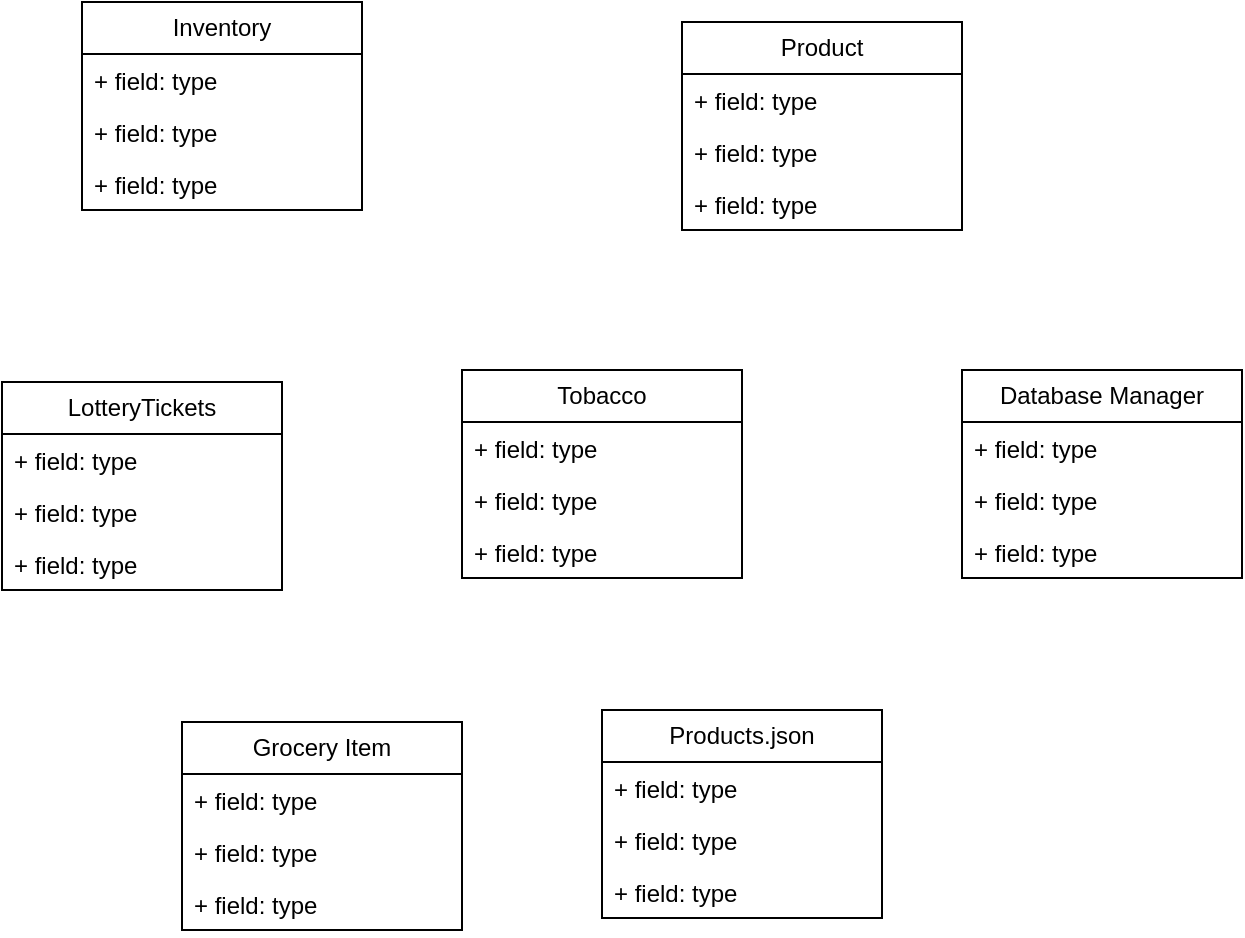 <mxfile version="26.2.14">
  <diagram name="Page-1" id="XP5wi-Z1ziAdDEs-CprB">
    <mxGraphModel dx="874" dy="574" grid="1" gridSize="10" guides="1" tooltips="1" connect="1" arrows="1" fold="1" page="1" pageScale="1" pageWidth="850" pageHeight="1100" math="0" shadow="0">
      <root>
        <mxCell id="0" />
        <mxCell id="1" parent="0" />
        <mxCell id="9lF0l-CxX9DdGzwPmQOx-1" value="Inventory" style="swimlane;fontStyle=0;childLayout=stackLayout;horizontal=1;startSize=26;fillColor=none;horizontalStack=0;resizeParent=1;resizeParentMax=0;resizeLast=0;collapsible=1;marginBottom=0;whiteSpace=wrap;html=1;" vertex="1" parent="1">
          <mxGeometry x="140" y="80" width="140" height="104" as="geometry" />
        </mxCell>
        <mxCell id="9lF0l-CxX9DdGzwPmQOx-2" value="+ field: type" style="text;strokeColor=none;fillColor=none;align=left;verticalAlign=top;spacingLeft=4;spacingRight=4;overflow=hidden;rotatable=0;points=[[0,0.5],[1,0.5]];portConstraint=eastwest;whiteSpace=wrap;html=1;" vertex="1" parent="9lF0l-CxX9DdGzwPmQOx-1">
          <mxGeometry y="26" width="140" height="26" as="geometry" />
        </mxCell>
        <mxCell id="9lF0l-CxX9DdGzwPmQOx-3" value="+ field: type" style="text;strokeColor=none;fillColor=none;align=left;verticalAlign=top;spacingLeft=4;spacingRight=4;overflow=hidden;rotatable=0;points=[[0,0.5],[1,0.5]];portConstraint=eastwest;whiteSpace=wrap;html=1;" vertex="1" parent="9lF0l-CxX9DdGzwPmQOx-1">
          <mxGeometry y="52" width="140" height="26" as="geometry" />
        </mxCell>
        <mxCell id="9lF0l-CxX9DdGzwPmQOx-4" value="+ field: type" style="text;strokeColor=none;fillColor=none;align=left;verticalAlign=top;spacingLeft=4;spacingRight=4;overflow=hidden;rotatable=0;points=[[0,0.5],[1,0.5]];portConstraint=eastwest;whiteSpace=wrap;html=1;" vertex="1" parent="9lF0l-CxX9DdGzwPmQOx-1">
          <mxGeometry y="78" width="140" height="26" as="geometry" />
        </mxCell>
        <mxCell id="9lF0l-CxX9DdGzwPmQOx-5" value="Product" style="swimlane;fontStyle=0;childLayout=stackLayout;horizontal=1;startSize=26;fillColor=none;horizontalStack=0;resizeParent=1;resizeParentMax=0;resizeLast=0;collapsible=1;marginBottom=0;whiteSpace=wrap;html=1;" vertex="1" parent="1">
          <mxGeometry x="440" y="90" width="140" height="104" as="geometry" />
        </mxCell>
        <mxCell id="9lF0l-CxX9DdGzwPmQOx-6" value="+ field: type" style="text;strokeColor=none;fillColor=none;align=left;verticalAlign=top;spacingLeft=4;spacingRight=4;overflow=hidden;rotatable=0;points=[[0,0.5],[1,0.5]];portConstraint=eastwest;whiteSpace=wrap;html=1;" vertex="1" parent="9lF0l-CxX9DdGzwPmQOx-5">
          <mxGeometry y="26" width="140" height="26" as="geometry" />
        </mxCell>
        <mxCell id="9lF0l-CxX9DdGzwPmQOx-7" value="+ field: type" style="text;strokeColor=none;fillColor=none;align=left;verticalAlign=top;spacingLeft=4;spacingRight=4;overflow=hidden;rotatable=0;points=[[0,0.5],[1,0.5]];portConstraint=eastwest;whiteSpace=wrap;html=1;" vertex="1" parent="9lF0l-CxX9DdGzwPmQOx-5">
          <mxGeometry y="52" width="140" height="26" as="geometry" />
        </mxCell>
        <mxCell id="9lF0l-CxX9DdGzwPmQOx-8" value="+ field: type" style="text;strokeColor=none;fillColor=none;align=left;verticalAlign=top;spacingLeft=4;spacingRight=4;overflow=hidden;rotatable=0;points=[[0,0.5],[1,0.5]];portConstraint=eastwest;whiteSpace=wrap;html=1;" vertex="1" parent="9lF0l-CxX9DdGzwPmQOx-5">
          <mxGeometry y="78" width="140" height="26" as="geometry" />
        </mxCell>
        <mxCell id="9lF0l-CxX9DdGzwPmQOx-9" value="LotteryTickets" style="swimlane;fontStyle=0;childLayout=stackLayout;horizontal=1;startSize=26;fillColor=none;horizontalStack=0;resizeParent=1;resizeParentMax=0;resizeLast=0;collapsible=1;marginBottom=0;whiteSpace=wrap;html=1;" vertex="1" parent="1">
          <mxGeometry x="100" y="270" width="140" height="104" as="geometry" />
        </mxCell>
        <mxCell id="9lF0l-CxX9DdGzwPmQOx-10" value="+ field: type" style="text;strokeColor=none;fillColor=none;align=left;verticalAlign=top;spacingLeft=4;spacingRight=4;overflow=hidden;rotatable=0;points=[[0,0.5],[1,0.5]];portConstraint=eastwest;whiteSpace=wrap;html=1;" vertex="1" parent="9lF0l-CxX9DdGzwPmQOx-9">
          <mxGeometry y="26" width="140" height="26" as="geometry" />
        </mxCell>
        <mxCell id="9lF0l-CxX9DdGzwPmQOx-11" value="+ field: type" style="text;strokeColor=none;fillColor=none;align=left;verticalAlign=top;spacingLeft=4;spacingRight=4;overflow=hidden;rotatable=0;points=[[0,0.5],[1,0.5]];portConstraint=eastwest;whiteSpace=wrap;html=1;" vertex="1" parent="9lF0l-CxX9DdGzwPmQOx-9">
          <mxGeometry y="52" width="140" height="26" as="geometry" />
        </mxCell>
        <mxCell id="9lF0l-CxX9DdGzwPmQOx-12" value="+ field: type" style="text;strokeColor=none;fillColor=none;align=left;verticalAlign=top;spacingLeft=4;spacingRight=4;overflow=hidden;rotatable=0;points=[[0,0.5],[1,0.5]];portConstraint=eastwest;whiteSpace=wrap;html=1;" vertex="1" parent="9lF0l-CxX9DdGzwPmQOx-9">
          <mxGeometry y="78" width="140" height="26" as="geometry" />
        </mxCell>
        <mxCell id="9lF0l-CxX9DdGzwPmQOx-13" value="Tobacco" style="swimlane;fontStyle=0;childLayout=stackLayout;horizontal=1;startSize=26;fillColor=none;horizontalStack=0;resizeParent=1;resizeParentMax=0;resizeLast=0;collapsible=1;marginBottom=0;whiteSpace=wrap;html=1;" vertex="1" parent="1">
          <mxGeometry x="330" y="264" width="140" height="104" as="geometry" />
        </mxCell>
        <mxCell id="9lF0l-CxX9DdGzwPmQOx-14" value="+ field: type" style="text;strokeColor=none;fillColor=none;align=left;verticalAlign=top;spacingLeft=4;spacingRight=4;overflow=hidden;rotatable=0;points=[[0,0.5],[1,0.5]];portConstraint=eastwest;whiteSpace=wrap;html=1;" vertex="1" parent="9lF0l-CxX9DdGzwPmQOx-13">
          <mxGeometry y="26" width="140" height="26" as="geometry" />
        </mxCell>
        <mxCell id="9lF0l-CxX9DdGzwPmQOx-15" value="+ field: type" style="text;strokeColor=none;fillColor=none;align=left;verticalAlign=top;spacingLeft=4;spacingRight=4;overflow=hidden;rotatable=0;points=[[0,0.5],[1,0.5]];portConstraint=eastwest;whiteSpace=wrap;html=1;" vertex="1" parent="9lF0l-CxX9DdGzwPmQOx-13">
          <mxGeometry y="52" width="140" height="26" as="geometry" />
        </mxCell>
        <mxCell id="9lF0l-CxX9DdGzwPmQOx-16" value="+ field: type" style="text;strokeColor=none;fillColor=none;align=left;verticalAlign=top;spacingLeft=4;spacingRight=4;overflow=hidden;rotatable=0;points=[[0,0.5],[1,0.5]];portConstraint=eastwest;whiteSpace=wrap;html=1;" vertex="1" parent="9lF0l-CxX9DdGzwPmQOx-13">
          <mxGeometry y="78" width="140" height="26" as="geometry" />
        </mxCell>
        <mxCell id="9lF0l-CxX9DdGzwPmQOx-17" value="Datab&lt;span style=&quot;background-color: transparent; color: light-dark(rgb(0, 0, 0), rgb(255, 255, 255));&quot;&gt;ase Manager&lt;/span&gt;" style="swimlane;fontStyle=0;childLayout=stackLayout;horizontal=1;startSize=26;fillColor=none;horizontalStack=0;resizeParent=1;resizeParentMax=0;resizeLast=0;collapsible=1;marginBottom=0;whiteSpace=wrap;html=1;" vertex="1" parent="1">
          <mxGeometry x="580" y="264" width="140" height="104" as="geometry" />
        </mxCell>
        <mxCell id="9lF0l-CxX9DdGzwPmQOx-18" value="+ field: type" style="text;strokeColor=none;fillColor=none;align=left;verticalAlign=top;spacingLeft=4;spacingRight=4;overflow=hidden;rotatable=0;points=[[0,0.5],[1,0.5]];portConstraint=eastwest;whiteSpace=wrap;html=1;" vertex="1" parent="9lF0l-CxX9DdGzwPmQOx-17">
          <mxGeometry y="26" width="140" height="26" as="geometry" />
        </mxCell>
        <mxCell id="9lF0l-CxX9DdGzwPmQOx-19" value="+ field: type" style="text;strokeColor=none;fillColor=none;align=left;verticalAlign=top;spacingLeft=4;spacingRight=4;overflow=hidden;rotatable=0;points=[[0,0.5],[1,0.5]];portConstraint=eastwest;whiteSpace=wrap;html=1;" vertex="1" parent="9lF0l-CxX9DdGzwPmQOx-17">
          <mxGeometry y="52" width="140" height="26" as="geometry" />
        </mxCell>
        <mxCell id="9lF0l-CxX9DdGzwPmQOx-20" value="+ field: type" style="text;strokeColor=none;fillColor=none;align=left;verticalAlign=top;spacingLeft=4;spacingRight=4;overflow=hidden;rotatable=0;points=[[0,0.5],[1,0.5]];portConstraint=eastwest;whiteSpace=wrap;html=1;" vertex="1" parent="9lF0l-CxX9DdGzwPmQOx-17">
          <mxGeometry y="78" width="140" height="26" as="geometry" />
        </mxCell>
        <mxCell id="9lF0l-CxX9DdGzwPmQOx-21" value="Grocery Item" style="swimlane;fontStyle=0;childLayout=stackLayout;horizontal=1;startSize=26;fillColor=none;horizontalStack=0;resizeParent=1;resizeParentMax=0;resizeLast=0;collapsible=1;marginBottom=0;whiteSpace=wrap;html=1;" vertex="1" parent="1">
          <mxGeometry x="190" y="440" width="140" height="104" as="geometry" />
        </mxCell>
        <mxCell id="9lF0l-CxX9DdGzwPmQOx-22" value="+ field: type" style="text;strokeColor=none;fillColor=none;align=left;verticalAlign=top;spacingLeft=4;spacingRight=4;overflow=hidden;rotatable=0;points=[[0,0.5],[1,0.5]];portConstraint=eastwest;whiteSpace=wrap;html=1;" vertex="1" parent="9lF0l-CxX9DdGzwPmQOx-21">
          <mxGeometry y="26" width="140" height="26" as="geometry" />
        </mxCell>
        <mxCell id="9lF0l-CxX9DdGzwPmQOx-23" value="+ field: type" style="text;strokeColor=none;fillColor=none;align=left;verticalAlign=top;spacingLeft=4;spacingRight=4;overflow=hidden;rotatable=0;points=[[0,0.5],[1,0.5]];portConstraint=eastwest;whiteSpace=wrap;html=1;" vertex="1" parent="9lF0l-CxX9DdGzwPmQOx-21">
          <mxGeometry y="52" width="140" height="26" as="geometry" />
        </mxCell>
        <mxCell id="9lF0l-CxX9DdGzwPmQOx-24" value="+ field: type" style="text;strokeColor=none;fillColor=none;align=left;verticalAlign=top;spacingLeft=4;spacingRight=4;overflow=hidden;rotatable=0;points=[[0,0.5],[1,0.5]];portConstraint=eastwest;whiteSpace=wrap;html=1;" vertex="1" parent="9lF0l-CxX9DdGzwPmQOx-21">
          <mxGeometry y="78" width="140" height="26" as="geometry" />
        </mxCell>
        <mxCell id="9lF0l-CxX9DdGzwPmQOx-25" value="Products.json" style="swimlane;fontStyle=0;childLayout=stackLayout;horizontal=1;startSize=26;fillColor=none;horizontalStack=0;resizeParent=1;resizeParentMax=0;resizeLast=0;collapsible=1;marginBottom=0;whiteSpace=wrap;html=1;" vertex="1" parent="1">
          <mxGeometry x="400" y="434" width="140" height="104" as="geometry" />
        </mxCell>
        <mxCell id="9lF0l-CxX9DdGzwPmQOx-26" value="+ field: type" style="text;strokeColor=none;fillColor=none;align=left;verticalAlign=top;spacingLeft=4;spacingRight=4;overflow=hidden;rotatable=0;points=[[0,0.5],[1,0.5]];portConstraint=eastwest;whiteSpace=wrap;html=1;" vertex="1" parent="9lF0l-CxX9DdGzwPmQOx-25">
          <mxGeometry y="26" width="140" height="26" as="geometry" />
        </mxCell>
        <mxCell id="9lF0l-CxX9DdGzwPmQOx-27" value="+ field: type" style="text;strokeColor=none;fillColor=none;align=left;verticalAlign=top;spacingLeft=4;spacingRight=4;overflow=hidden;rotatable=0;points=[[0,0.5],[1,0.5]];portConstraint=eastwest;whiteSpace=wrap;html=1;" vertex="1" parent="9lF0l-CxX9DdGzwPmQOx-25">
          <mxGeometry y="52" width="140" height="26" as="geometry" />
        </mxCell>
        <mxCell id="9lF0l-CxX9DdGzwPmQOx-28" value="+ field: type" style="text;strokeColor=none;fillColor=none;align=left;verticalAlign=top;spacingLeft=4;spacingRight=4;overflow=hidden;rotatable=0;points=[[0,0.5],[1,0.5]];portConstraint=eastwest;whiteSpace=wrap;html=1;" vertex="1" parent="9lF0l-CxX9DdGzwPmQOx-25">
          <mxGeometry y="78" width="140" height="26" as="geometry" />
        </mxCell>
      </root>
    </mxGraphModel>
  </diagram>
</mxfile>
